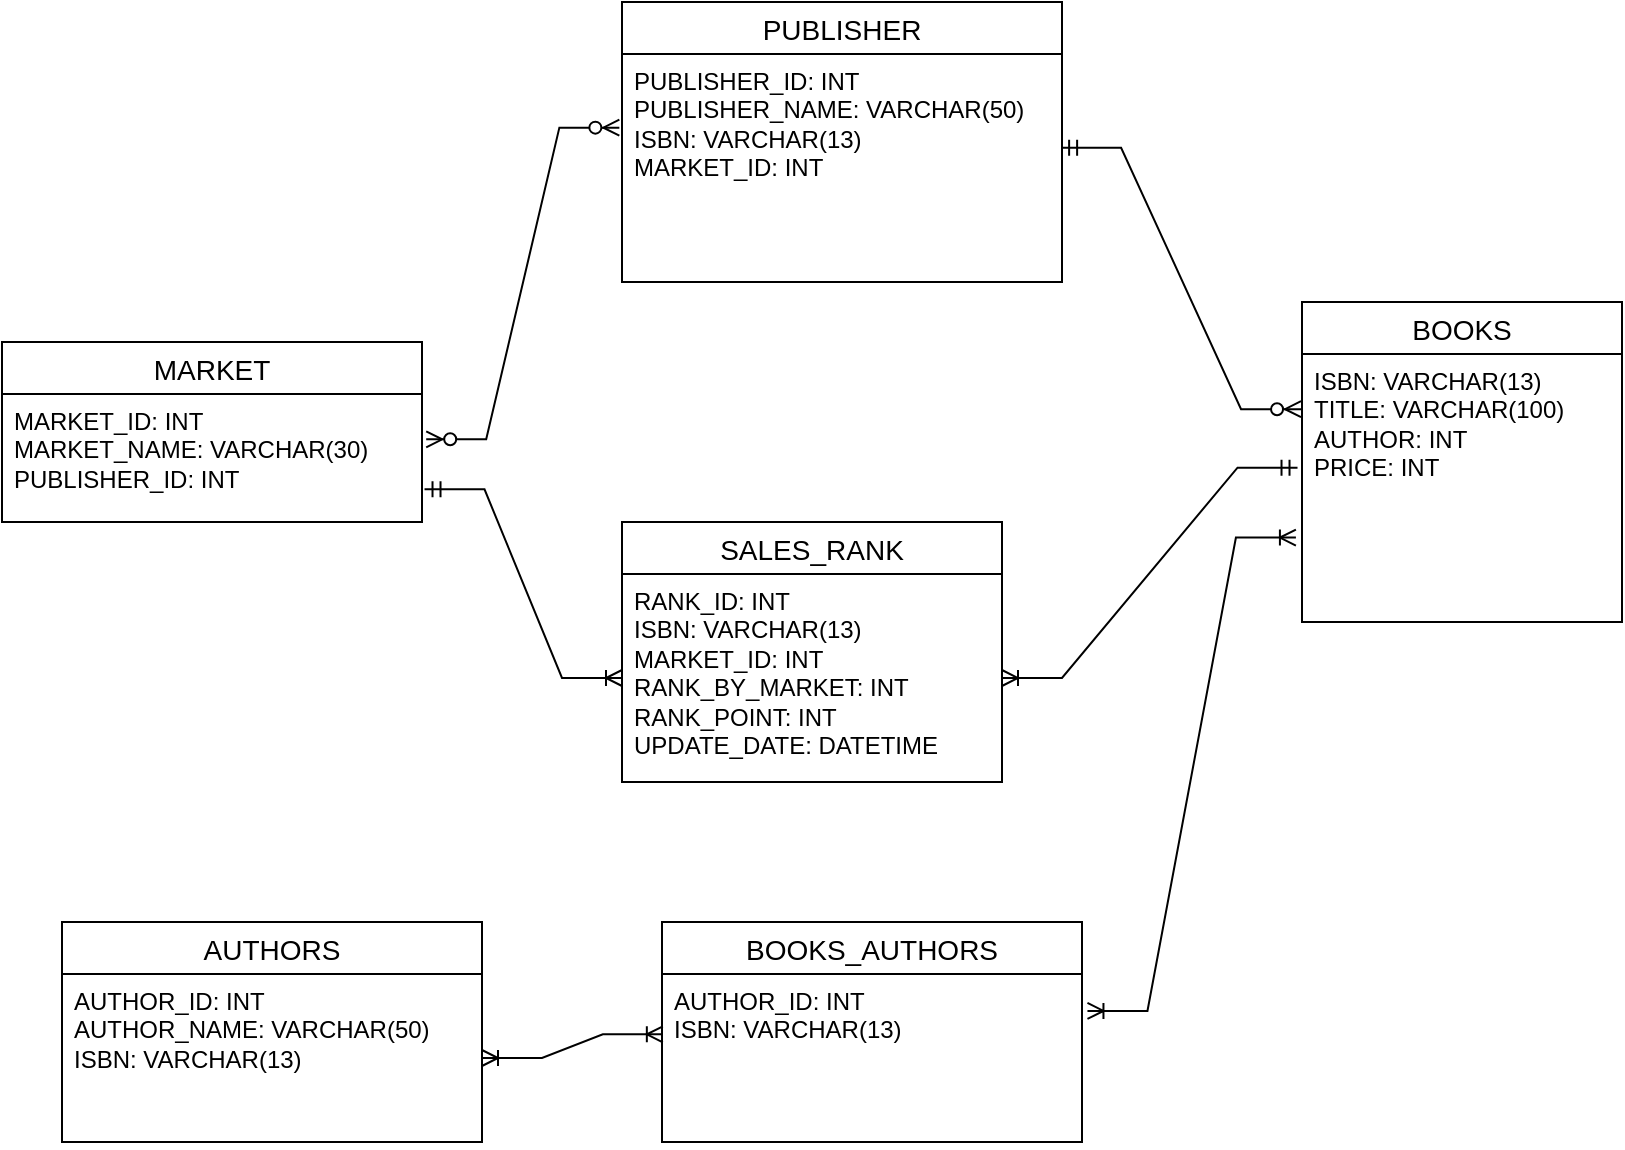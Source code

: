 <mxfile version="23.1.5" type="google">
  <diagram id="R2lEEEUBdFMjLlhIrx00" name="Page-1">
    <mxGraphModel grid="1" page="1" gridSize="10" guides="1" tooltips="1" connect="1" arrows="1" fold="1" pageScale="1" pageWidth="850" pageHeight="1100" math="0" shadow="0" extFonts="Permanent Marker^https://fonts.googleapis.com/css?family=Permanent+Marker">
      <root>
        <mxCell id="0" />
        <mxCell id="1" parent="0" />
        <mxCell id="mALQML_e7b65MymtvW4y-107" value="MARKET" style="swimlane;fontStyle=0;childLayout=stackLayout;horizontal=1;startSize=26;horizontalStack=0;resizeParent=1;resizeParentMax=0;resizeLast=0;collapsible=1;marginBottom=0;align=center;fontSize=14;" vertex="1" parent="1">
          <mxGeometry x="20" y="220" width="210" height="90" as="geometry" />
        </mxCell>
        <mxCell id="mALQML_e7b65MymtvW4y-109" value="MARKET_ID: INT&lt;br&gt;MARKET_NAME: VARCHAR(30)&lt;br&gt;PUBLISHER_ID: INT" style="text;strokeColor=none;fillColor=none;spacingLeft=4;spacingRight=4;overflow=hidden;rotatable=0;points=[[0,0.5],[1,0.5]];portConstraint=eastwest;fontSize=12;whiteSpace=wrap;html=1;" vertex="1" parent="mALQML_e7b65MymtvW4y-107">
          <mxGeometry y="26" width="210" height="64" as="geometry" />
        </mxCell>
        <mxCell id="mALQML_e7b65MymtvW4y-111" value="PUBLISHER" style="swimlane;fontStyle=0;childLayout=stackLayout;horizontal=1;startSize=26;horizontalStack=0;resizeParent=1;resizeParentMax=0;resizeLast=0;collapsible=1;marginBottom=0;align=center;fontSize=14;" vertex="1" parent="1">
          <mxGeometry x="330" y="50" width="220" height="140" as="geometry" />
        </mxCell>
        <mxCell id="mALQML_e7b65MymtvW4y-112" value="PUBLISHER_ID: INT&lt;br&gt;PUBLISHER_NAME: VARCHAR(50)&lt;br&gt;ISBN: VARCHAR(13)&lt;br&gt;MARKET_ID: INT" style="text;strokeColor=none;fillColor=none;spacingLeft=4;spacingRight=4;overflow=hidden;rotatable=0;points=[[0,0.5],[1,0.5]];portConstraint=eastwest;fontSize=12;whiteSpace=wrap;html=1;" vertex="1" parent="mALQML_e7b65MymtvW4y-111">
          <mxGeometry y="26" width="220" height="114" as="geometry" />
        </mxCell>
        <mxCell id="mALQML_e7b65MymtvW4y-115" value="SALES_RANK" style="swimlane;fontStyle=0;childLayout=stackLayout;horizontal=1;startSize=26;horizontalStack=0;resizeParent=1;resizeParentMax=0;resizeLast=0;collapsible=1;marginBottom=0;align=center;fontSize=14;" vertex="1" parent="1">
          <mxGeometry x="330" y="310" width="190" height="130" as="geometry" />
        </mxCell>
        <mxCell id="mALQML_e7b65MymtvW4y-116" value="RANK_ID: INT&lt;br&gt;ISBN: VARCHAR(13)&lt;br&gt;MARKET_ID: INT&lt;br&gt;RANK_BY_MARKET: INT&lt;br&gt;RANK_POINT: INT&lt;br&gt;UPDATE_DATE: DATETIME" style="text;strokeColor=none;fillColor=none;spacingLeft=4;spacingRight=4;overflow=hidden;rotatable=0;points=[[0,0.5],[1,0.5]];portConstraint=eastwest;fontSize=12;whiteSpace=wrap;html=1;" vertex="1" parent="mALQML_e7b65MymtvW4y-115">
          <mxGeometry y="26" width="190" height="104" as="geometry" />
        </mxCell>
        <mxCell id="mALQML_e7b65MymtvW4y-119" value="BOOKS" style="swimlane;fontStyle=0;childLayout=stackLayout;horizontal=1;startSize=26;horizontalStack=0;resizeParent=1;resizeParentMax=0;resizeLast=0;collapsible=1;marginBottom=0;align=center;fontSize=14;" vertex="1" parent="1">
          <mxGeometry x="670" y="200" width="160" height="160" as="geometry" />
        </mxCell>
        <mxCell id="mALQML_e7b65MymtvW4y-120" value="ISBN: VARCHAR(13)&lt;div&gt;TITLE: VARCHAR(100)&lt;/div&gt;&lt;div&gt;AUTHOR: INT&lt;/div&gt;&lt;div&gt;PRICE: INT&lt;/div&gt;" style="text;strokeColor=none;fillColor=none;spacingLeft=4;spacingRight=4;overflow=hidden;rotatable=0;points=[[0,0.5],[1,0.5]];portConstraint=eastwest;fontSize=12;whiteSpace=wrap;html=1;" vertex="1" parent="mALQML_e7b65MymtvW4y-119">
          <mxGeometry y="26" width="160" height="134" as="geometry" />
        </mxCell>
        <mxCell id="mALQML_e7b65MymtvW4y-123" value="AUTHORS" style="swimlane;fontStyle=0;childLayout=stackLayout;horizontal=1;startSize=26;horizontalStack=0;resizeParent=1;resizeParentMax=0;resizeLast=0;collapsible=1;marginBottom=0;align=center;fontSize=14;" vertex="1" parent="1">
          <mxGeometry x="50" y="510" width="210" height="110" as="geometry" />
        </mxCell>
        <mxCell id="mALQML_e7b65MymtvW4y-124" value="AUTHOR_ID: INT&lt;br&gt;AUTHOR_NAME: VARCHAR(50)&lt;div&gt;ISBN: VARCHAR(13)&lt;/div&gt;" style="text;strokeColor=none;fillColor=none;spacingLeft=4;spacingRight=4;overflow=hidden;rotatable=0;points=[[0,0.5],[1,0.5]];portConstraint=eastwest;fontSize=12;whiteSpace=wrap;html=1;" vertex="1" parent="mALQML_e7b65MymtvW4y-123">
          <mxGeometry y="26" width="210" height="84" as="geometry" />
        </mxCell>
        <mxCell id="mALQML_e7b65MymtvW4y-127" value="BOOKS_AUTHORS" style="swimlane;fontStyle=0;childLayout=stackLayout;horizontal=1;startSize=26;horizontalStack=0;resizeParent=1;resizeParentMax=0;resizeLast=0;collapsible=1;marginBottom=0;align=center;fontSize=14;" vertex="1" parent="1">
          <mxGeometry x="350" y="510" width="210" height="110" as="geometry" />
        </mxCell>
        <mxCell id="mALQML_e7b65MymtvW4y-128" value="AUTHOR_ID: INT&lt;br&gt;&lt;div&gt;ISBN: VARCHAR(13)&lt;/div&gt;" style="text;strokeColor=none;fillColor=none;spacingLeft=4;spacingRight=4;overflow=hidden;rotatable=0;points=[[0,0.5],[1,0.5]];portConstraint=eastwest;fontSize=12;whiteSpace=wrap;html=1;" vertex="1" parent="mALQML_e7b65MymtvW4y-127">
          <mxGeometry y="26" width="210" height="84" as="geometry" />
        </mxCell>
        <mxCell id="mALQML_e7b65MymtvW4y-129" value="" style="edgeStyle=entityRelationEdgeStyle;fontSize=12;html=1;endArrow=ERzeroToMany;endFill=1;startArrow=ERzeroToMany;rounded=0;exitX=1.01;exitY=0.354;exitDx=0;exitDy=0;exitPerimeter=0;entryX=-0.006;entryY=0.323;entryDx=0;entryDy=0;entryPerimeter=0;" edge="1" parent="1" source="mALQML_e7b65MymtvW4y-109" target="mALQML_e7b65MymtvW4y-112">
          <mxGeometry width="100" height="100" relative="1" as="geometry">
            <mxPoint x="460" y="520" as="sourcePoint" />
            <mxPoint x="560" y="420" as="targetPoint" />
          </mxGeometry>
        </mxCell>
        <mxCell id="mALQML_e7b65MymtvW4y-130" value="" style="edgeStyle=entityRelationEdgeStyle;fontSize=12;html=1;endArrow=ERoneToMany;startArrow=ERmandOne;rounded=0;exitX=1.006;exitY=0.745;exitDx=0;exitDy=0;exitPerimeter=0;entryX=0;entryY=0.5;entryDx=0;entryDy=0;" edge="1" parent="1" source="mALQML_e7b65MymtvW4y-109" target="mALQML_e7b65MymtvW4y-116">
          <mxGeometry width="100" height="100" relative="1" as="geometry">
            <mxPoint x="460" y="520" as="sourcePoint" />
            <mxPoint x="560" y="420" as="targetPoint" />
          </mxGeometry>
        </mxCell>
        <mxCell id="mALQML_e7b65MymtvW4y-131" value="" style="edgeStyle=entityRelationEdgeStyle;fontSize=12;html=1;endArrow=ERzeroToMany;startArrow=ERmandOne;rounded=0;entryX=-0.003;entryY=0.206;entryDx=0;entryDy=0;entryPerimeter=0;exitX=0.998;exitY=0.411;exitDx=0;exitDy=0;exitPerimeter=0;" edge="1" parent="1" source="mALQML_e7b65MymtvW4y-112" target="mALQML_e7b65MymtvW4y-120">
          <mxGeometry width="100" height="100" relative="1" as="geometry">
            <mxPoint x="460" y="520" as="sourcePoint" />
            <mxPoint x="560" y="420" as="targetPoint" />
          </mxGeometry>
        </mxCell>
        <mxCell id="mALQML_e7b65MymtvW4y-132" value="" style="edgeStyle=entityRelationEdgeStyle;fontSize=12;html=1;endArrow=ERoneToMany;startArrow=ERmandOne;rounded=0;entryX=1;entryY=0.5;entryDx=0;entryDy=0;exitX=-0.014;exitY=0.424;exitDx=0;exitDy=0;exitPerimeter=0;" edge="1" parent="1" source="mALQML_e7b65MymtvW4y-120" target="mALQML_e7b65MymtvW4y-116">
          <mxGeometry width="100" height="100" relative="1" as="geometry">
            <mxPoint x="630" y="300" as="sourcePoint" />
            <mxPoint x="560" y="420" as="targetPoint" />
          </mxGeometry>
        </mxCell>
        <mxCell id="mALQML_e7b65MymtvW4y-133" value="" style="edgeStyle=entityRelationEdgeStyle;fontSize=12;html=1;endArrow=ERoneToMany;startArrow=ERoneToMany;rounded=0;entryX=-0.019;entryY=0.685;entryDx=0;entryDy=0;entryPerimeter=0;exitX=1.013;exitY=0.22;exitDx=0;exitDy=0;exitPerimeter=0;" edge="1" parent="1" source="mALQML_e7b65MymtvW4y-128" target="mALQML_e7b65MymtvW4y-120">
          <mxGeometry width="100" height="100" relative="1" as="geometry">
            <mxPoint x="480" y="530" as="sourcePoint" />
            <mxPoint x="560" y="420" as="targetPoint" />
          </mxGeometry>
        </mxCell>
        <mxCell id="mALQML_e7b65MymtvW4y-134" value="" style="edgeStyle=entityRelationEdgeStyle;fontSize=12;html=1;endArrow=ERoneToMany;startArrow=ERoneToMany;rounded=0;entryX=0.002;entryY=0.359;entryDx=0;entryDy=0;entryPerimeter=0;" edge="1" parent="1" source="mALQML_e7b65MymtvW4y-124" target="mALQML_e7b65MymtvW4y-128">
          <mxGeometry width="100" height="100" relative="1" as="geometry">
            <mxPoint x="460" y="520" as="sourcePoint" />
            <mxPoint x="560" y="420" as="targetPoint" />
          </mxGeometry>
        </mxCell>
      </root>
    </mxGraphModel>
  </diagram>
</mxfile>
